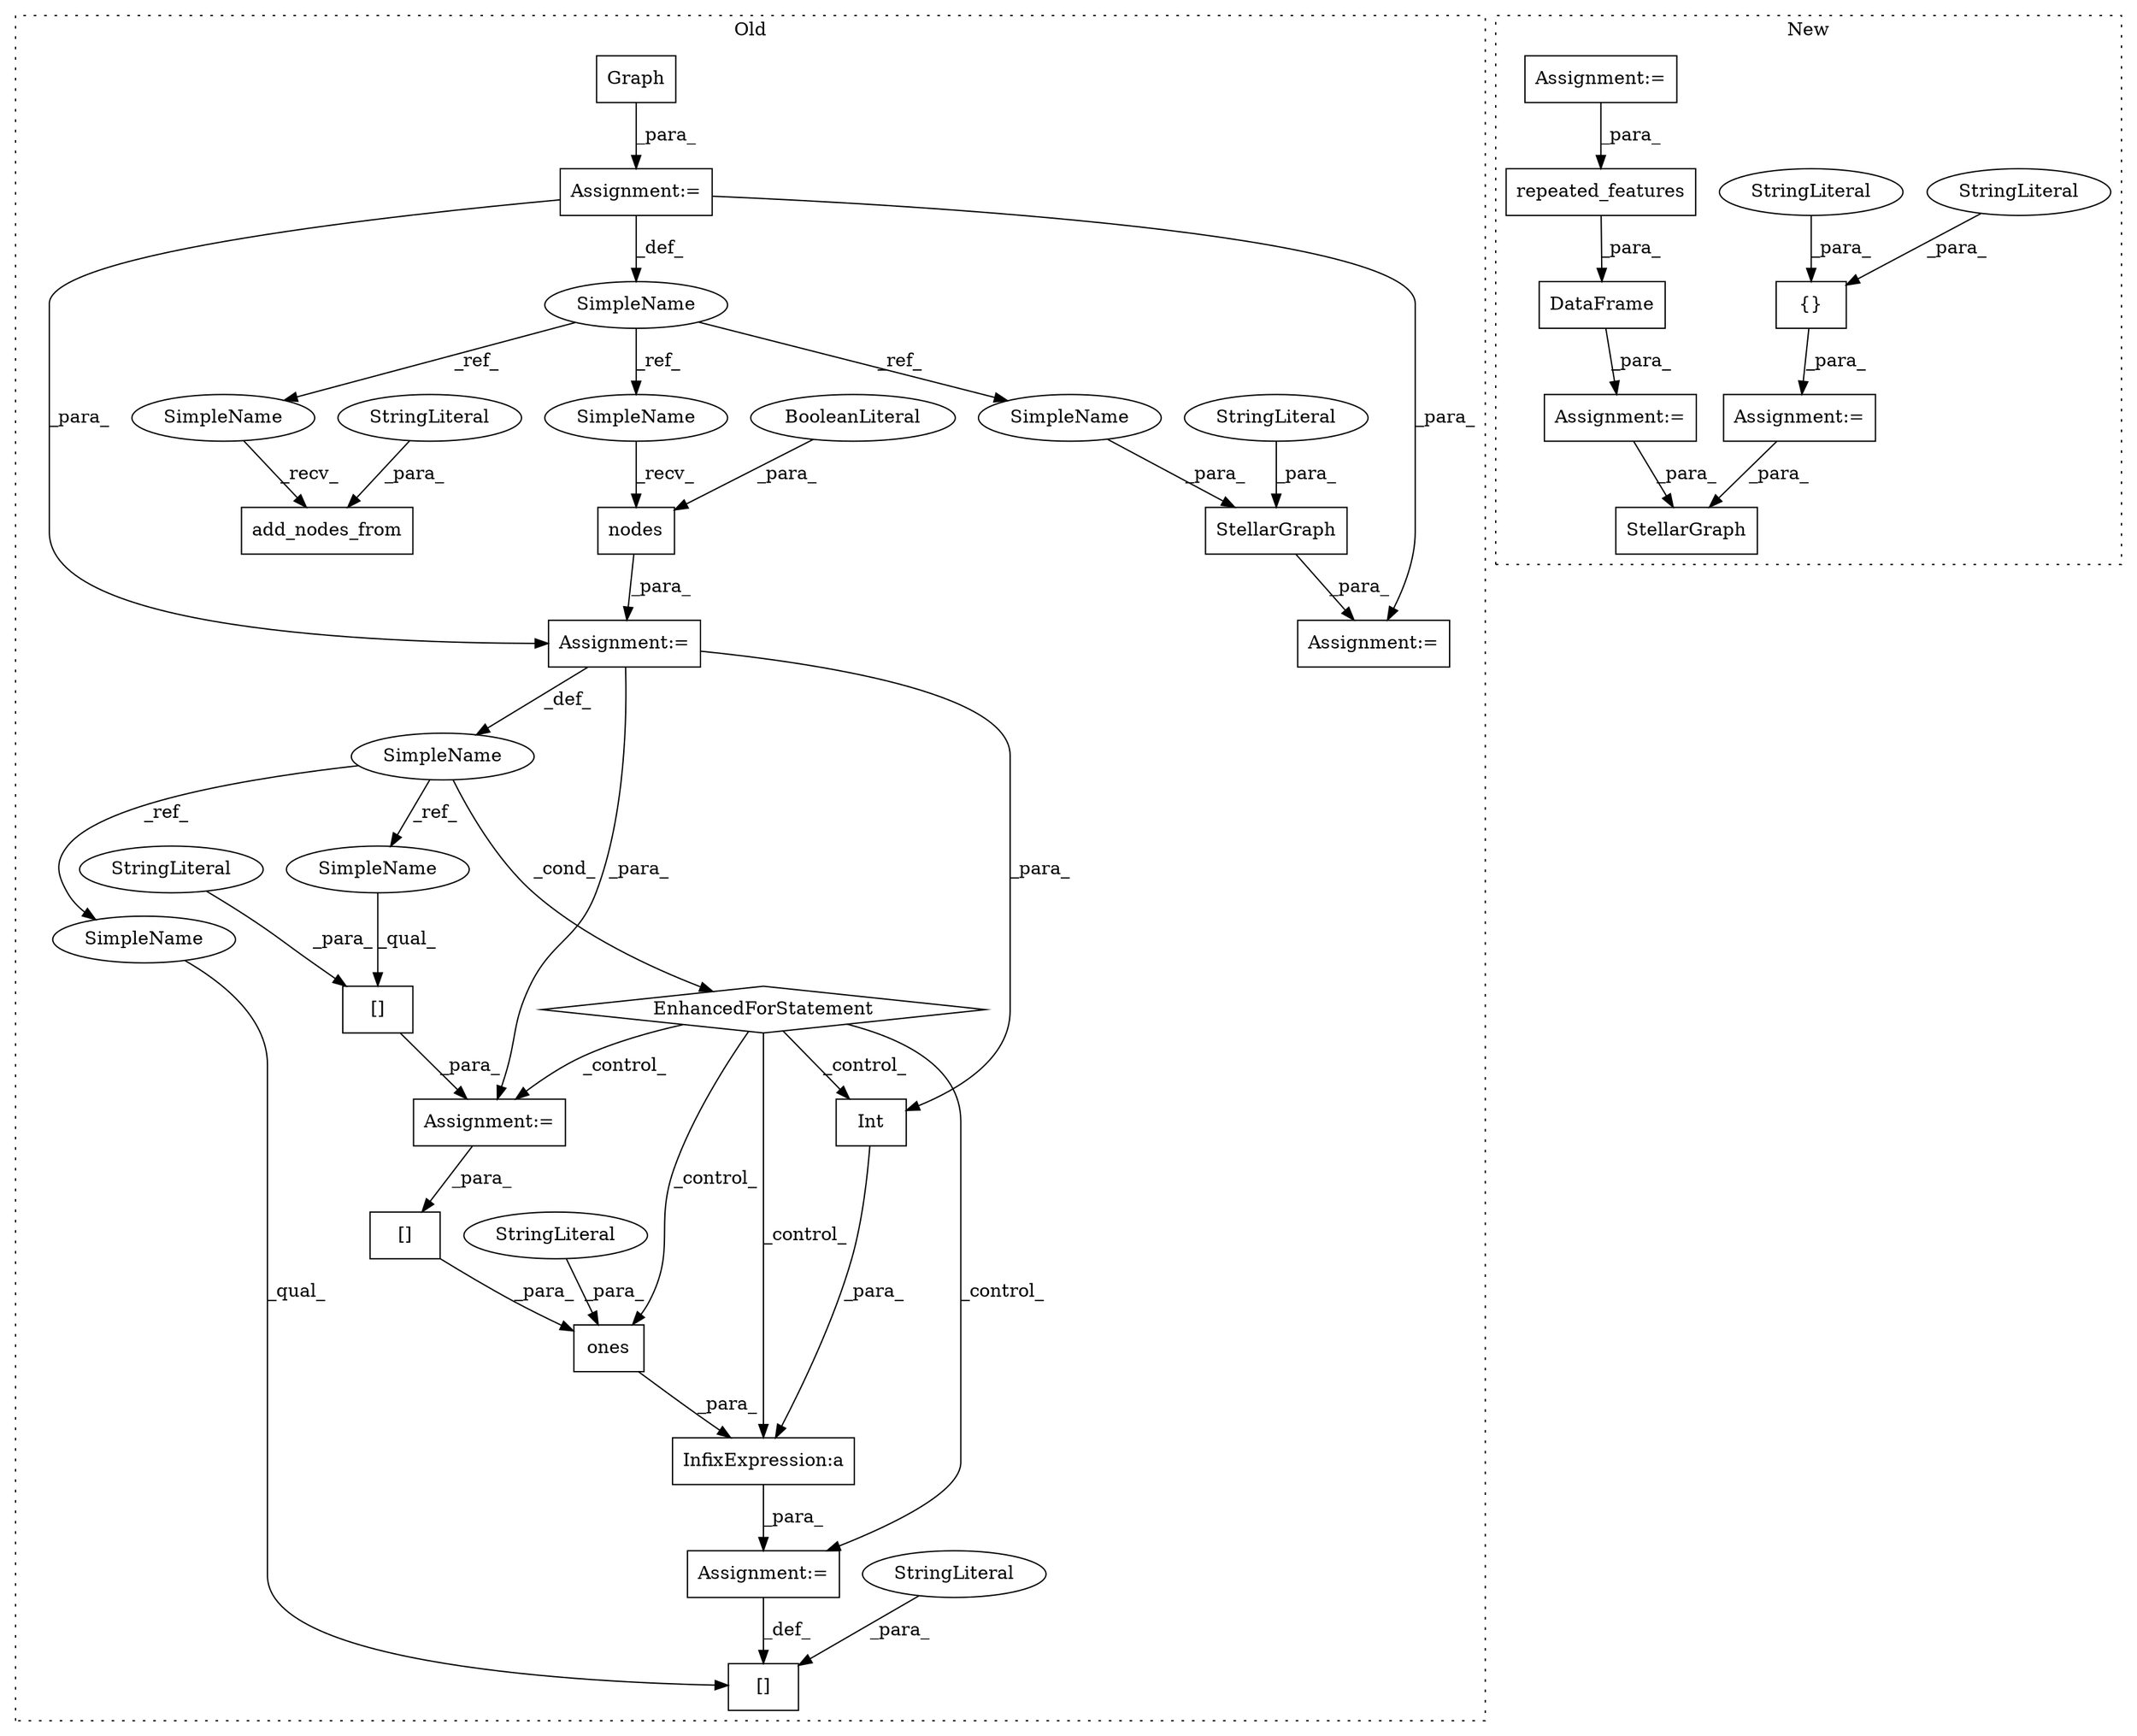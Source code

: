 digraph G {
subgraph cluster0 {
1 [label="add_nodes_from" a="32" s="1295,1327" l="15,1" shape="box"];
3 [label="SimpleName" a="42" s="1269" l="1" shape="ellipse"];
4 [label="StellarGraph" a="32" s="1765,1789" l="13,1" shape="box"];
9 [label="StringLiteral" a="45" s="1780" l="9" shape="ellipse"];
10 [label="StringLiteral" a="45" s="1323" l="4" shape="ellipse"];
12 [label="Graph" a="32" s="1280" l="7" shape="box"];
13 [label="EnhancedForStatement" a="70" s="1544,1638" l="69,2" shape="diamond"];
14 [label="Int" a="32" s="1695,1700" l="4,1" shape="box"];
15 [label="InfixExpression:a" a="27" s="1701" l="3" shape="box"];
16 [label="[]" a="2" s="1677,1692" l="6,1" shape="box"];
17 [label="StringLiteral" a="45" s="1683" l="9" shape="ellipse"];
18 [label="nodes" a="32" s="1627,1637" l="6,1" shape="box"];
20 [label="Assignment:=" a="7" s="1270" l="1" shape="box"];
21 [label="Assignment:=" a="7" s="1693" l="1" shape="box"];
22 [label="Assignment:=" a="7" s="1544,1638" l="69,2" shape="box"];
25 [label="BooleanLiteral" a="9" s="1633" l="4" shape="ellipse"];
26 [label="[]" a="2" s="1715,1738" l="21,1" shape="box"];
27 [label="SimpleName" a="42" s="1617" l="5" shape="ellipse"];
28 [label="[]" a="2" s="1653,1666" l="6,1" shape="box"];
29 [label="StringLiteral" a="45" s="1659" l="7" shape="ellipse"];
30 [label="ones" a="32" s="1710,1745" l="5,1" shape="box"];
31 [label="StringLiteral" a="45" s="1740" l="5" shape="ellipse"];
32 [label="Assignment:=" a="7" s="1652" l="1" shape="box"];
33 [label="Assignment:=" a="7" s="1764" l="1" shape="box"];
34 [label="SimpleName" a="42" s="1778" l="1" shape="ellipse"];
35 [label="SimpleName" a="42" s="1625" l="1" shape="ellipse"];
36 [label="SimpleName" a="42" s="1293" l="1" shape="ellipse"];
37 [label="SimpleName" a="42" s="1653" l="5" shape="ellipse"];
38 [label="SimpleName" a="42" s="1677" l="5" shape="ellipse"];
label = "Old";
style="dotted";
}
subgraph cluster1 {
2 [label="repeated_features" a="32" s="1439,1496" l="18,1" shape="box"];
5 [label="StellarGraph" a="32" s="1798,1822" l="13,1" shape="box"];
6 [label="{}" a="4" s="1759,1777" l="1,1" shape="box"];
7 [label="DataFrame" a="32" s="1429,1510" l="10,1" shape="box"];
8 [label="StringLiteral" a="45" s="1769" l="8" shape="ellipse"];
11 [label="StringLiteral" a="45" s="1760" l="8" shape="ellipse"];
19 [label="Assignment:=" a="7" s="1618" l="1" shape="box"];
23 [label="Assignment:=" a="7" s="1409" l="1" shape="box"];
24 [label="Assignment:=" a="7" s="1294" l="1" shape="box"];
label = "New";
style="dotted";
}
2 -> 7 [label="_para_"];
3 -> 36 [label="_ref_"];
3 -> 34 [label="_ref_"];
3 -> 35 [label="_ref_"];
4 -> 33 [label="_para_"];
6 -> 19 [label="_para_"];
7 -> 23 [label="_para_"];
8 -> 6 [label="_para_"];
9 -> 4 [label="_para_"];
10 -> 1 [label="_para_"];
11 -> 6 [label="_para_"];
12 -> 20 [label="_para_"];
13 -> 15 [label="_control_"];
13 -> 32 [label="_control_"];
13 -> 21 [label="_control_"];
13 -> 30 [label="_control_"];
13 -> 14 [label="_control_"];
14 -> 15 [label="_para_"];
15 -> 21 [label="_para_"];
17 -> 16 [label="_para_"];
18 -> 22 [label="_para_"];
19 -> 5 [label="_para_"];
20 -> 3 [label="_def_"];
20 -> 33 [label="_para_"];
20 -> 22 [label="_para_"];
21 -> 16 [label="_def_"];
22 -> 14 [label="_para_"];
22 -> 32 [label="_para_"];
22 -> 27 [label="_def_"];
23 -> 5 [label="_para_"];
24 -> 2 [label="_para_"];
25 -> 18 [label="_para_"];
26 -> 30 [label="_para_"];
27 -> 37 [label="_ref_"];
27 -> 13 [label="_cond_"];
27 -> 38 [label="_ref_"];
28 -> 32 [label="_para_"];
29 -> 28 [label="_para_"];
30 -> 15 [label="_para_"];
31 -> 30 [label="_para_"];
32 -> 26 [label="_para_"];
34 -> 4 [label="_para_"];
35 -> 18 [label="_recv_"];
36 -> 1 [label="_recv_"];
37 -> 28 [label="_qual_"];
38 -> 16 [label="_qual_"];
}